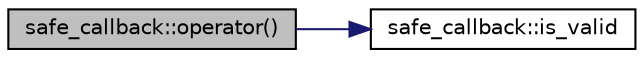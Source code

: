 digraph "safe_callback::operator()"
{
 // LATEX_PDF_SIZE
  edge [fontname="Helvetica",fontsize="10",labelfontname="Helvetica",labelfontsize="10"];
  node [fontname="Helvetica",fontsize="10",shape=record];
  rankdir="LR";
  Node1 [label="safe_callback::operator()",height=0.2,width=0.4,color="black", fillcolor="grey75", style="filled", fontcolor="black",tooltip=" "];
  Node1 -> Node2 [color="midnightblue",fontsize="10",style="solid",fontname="Helvetica"];
  Node2 [label="safe_callback::is_valid",height=0.2,width=0.4,color="black", fillcolor="white", style="filled",URL="$classsafe__callback.html#ad5df65d71a53be2db1a3081c04dfcc4a",tooltip=" "];
}
